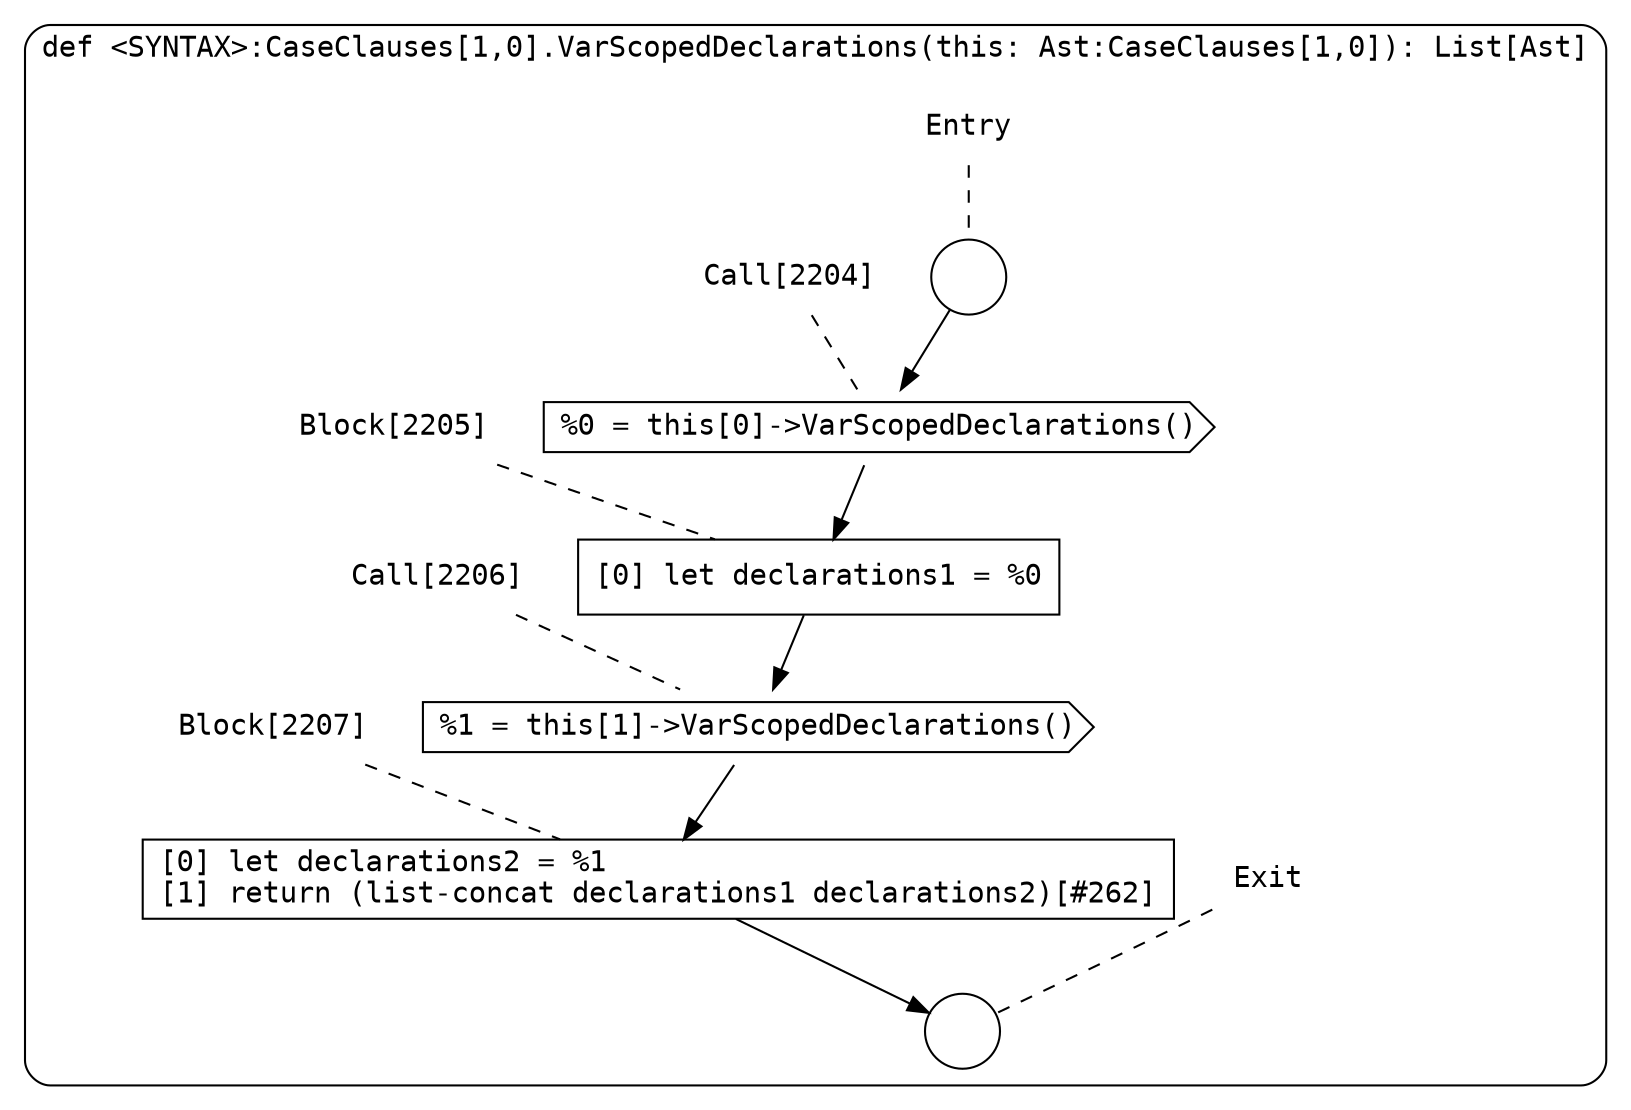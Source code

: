 digraph {
  graph [fontname = "Consolas"]
  node [fontname = "Consolas"]
  edge [fontname = "Consolas"]
  subgraph cluster436 {
    label = "def <SYNTAX>:CaseClauses[1,0].VarScopedDeclarations(this: Ast:CaseClauses[1,0]): List[Ast]"
    style = rounded
    cluster436_entry_name [shape=none, label=<<font color="black">Entry</font>>]
    cluster436_entry_name -> cluster436_entry [arrowhead=none, color="black", style=dashed]
    cluster436_entry [shape=circle label=" " color="black" fillcolor="white" style=filled]
    cluster436_entry -> node2204 [color="black"]
    cluster436_exit_name [shape=none, label=<<font color="black">Exit</font>>]
    cluster436_exit_name -> cluster436_exit [arrowhead=none, color="black", style=dashed]
    cluster436_exit [shape=circle label=" " color="black" fillcolor="white" style=filled]
    node2204_name [shape=none, label=<<font color="black">Call[2204]</font>>]
    node2204_name -> node2204 [arrowhead=none, color="black", style=dashed]
    node2204 [shape=cds, label=<<font color="black">%0 = this[0]-&gt;VarScopedDeclarations()</font>> color="black" fillcolor="white", style=filled]
    node2204 -> node2205 [color="black"]
    node2205_name [shape=none, label=<<font color="black">Block[2205]</font>>]
    node2205_name -> node2205 [arrowhead=none, color="black", style=dashed]
    node2205 [shape=box, label=<<font color="black">[0] let declarations1 = %0<BR ALIGN="LEFT"/></font>> color="black" fillcolor="white", style=filled]
    node2205 -> node2206 [color="black"]
    node2206_name [shape=none, label=<<font color="black">Call[2206]</font>>]
    node2206_name -> node2206 [arrowhead=none, color="black", style=dashed]
    node2206 [shape=cds, label=<<font color="black">%1 = this[1]-&gt;VarScopedDeclarations()</font>> color="black" fillcolor="white", style=filled]
    node2206 -> node2207 [color="black"]
    node2207_name [shape=none, label=<<font color="black">Block[2207]</font>>]
    node2207_name -> node2207 [arrowhead=none, color="black", style=dashed]
    node2207 [shape=box, label=<<font color="black">[0] let declarations2 = %1<BR ALIGN="LEFT"/>[1] return (list-concat declarations1 declarations2)[#262]<BR ALIGN="LEFT"/></font>> color="black" fillcolor="white", style=filled]
    node2207 -> cluster436_exit [color="black"]
  }
}